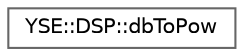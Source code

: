 digraph "Graphical Class Hierarchy"
{
 // LATEX_PDF_SIZE
  bgcolor="transparent";
  edge [fontname=Helvetica,fontsize=10,labelfontname=Helvetica,labelfontsize=10];
  node [fontname=Helvetica,fontsize=10,shape=box,height=0.2,width=0.4];
  rankdir="LR";
  Node0 [id="Node000000",label="YSE::DSP::dbToPow",height=0.2,width=0.4,color="grey40", fillcolor="white", style="filled",URL="$class_y_s_e_1_1_d_s_p_1_1db_to_pow.html",tooltip=" "];
}
